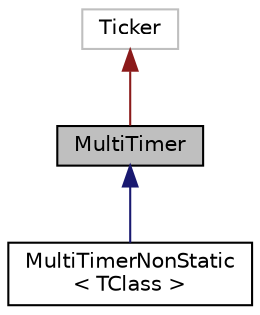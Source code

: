 digraph "MultiTimer"
{
 // LATEX_PDF_SIZE
  edge [fontname="Helvetica",fontsize="10",labelfontname="Helvetica",labelfontsize="10"];
  node [fontname="Helvetica",fontsize="10",shape=record];
  Node1 [label="MultiTimer",height=0.2,width=0.4,color="black", fillcolor="grey75", style="filled", fontcolor="black",tooltip="Ticker timer derivative allowing for a fixed number of repeated calls."];
  Node2 -> Node1 [dir="back",color="firebrick4",fontsize="10",style="solid",fontname="Helvetica"];
  Node2 [label="Ticker",height=0.2,width=0.4,color="grey75", fillcolor="white", style="filled",tooltip=" "];
  Node1 -> Node3 [dir="back",color="midnightblue",fontsize="10",style="solid",fontname="Helvetica"];
  Node3 [label="MultiTimerNonStatic\l\< TClass \>",height=0.2,width=0.4,color="black", fillcolor="white", style="filled",URL="$class_multi_timer_non_static.html",tooltip="Same as MultiTimer but allows a pointer to a non-static member function as a callback."];
}
